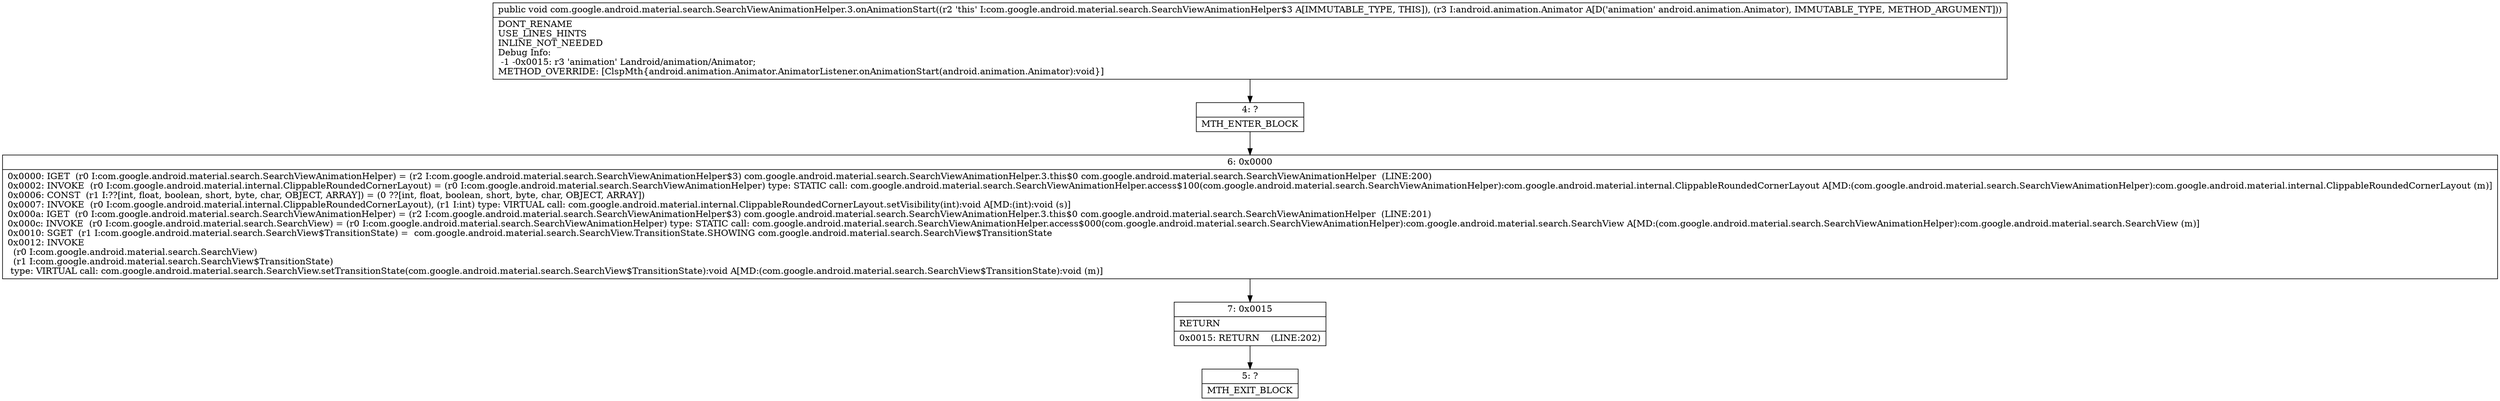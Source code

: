 digraph "CFG forcom.google.android.material.search.SearchViewAnimationHelper.3.onAnimationStart(Landroid\/animation\/Animator;)V" {
Node_4 [shape=record,label="{4\:\ ?|MTH_ENTER_BLOCK\l}"];
Node_6 [shape=record,label="{6\:\ 0x0000|0x0000: IGET  (r0 I:com.google.android.material.search.SearchViewAnimationHelper) = (r2 I:com.google.android.material.search.SearchViewAnimationHelper$3) com.google.android.material.search.SearchViewAnimationHelper.3.this$0 com.google.android.material.search.SearchViewAnimationHelper  (LINE:200)\l0x0002: INVOKE  (r0 I:com.google.android.material.internal.ClippableRoundedCornerLayout) = (r0 I:com.google.android.material.search.SearchViewAnimationHelper) type: STATIC call: com.google.android.material.search.SearchViewAnimationHelper.access$100(com.google.android.material.search.SearchViewAnimationHelper):com.google.android.material.internal.ClippableRoundedCornerLayout A[MD:(com.google.android.material.search.SearchViewAnimationHelper):com.google.android.material.internal.ClippableRoundedCornerLayout (m)]\l0x0006: CONST  (r1 I:??[int, float, boolean, short, byte, char, OBJECT, ARRAY]) = (0 ??[int, float, boolean, short, byte, char, OBJECT, ARRAY]) \l0x0007: INVOKE  (r0 I:com.google.android.material.internal.ClippableRoundedCornerLayout), (r1 I:int) type: VIRTUAL call: com.google.android.material.internal.ClippableRoundedCornerLayout.setVisibility(int):void A[MD:(int):void (s)]\l0x000a: IGET  (r0 I:com.google.android.material.search.SearchViewAnimationHelper) = (r2 I:com.google.android.material.search.SearchViewAnimationHelper$3) com.google.android.material.search.SearchViewAnimationHelper.3.this$0 com.google.android.material.search.SearchViewAnimationHelper  (LINE:201)\l0x000c: INVOKE  (r0 I:com.google.android.material.search.SearchView) = (r0 I:com.google.android.material.search.SearchViewAnimationHelper) type: STATIC call: com.google.android.material.search.SearchViewAnimationHelper.access$000(com.google.android.material.search.SearchViewAnimationHelper):com.google.android.material.search.SearchView A[MD:(com.google.android.material.search.SearchViewAnimationHelper):com.google.android.material.search.SearchView (m)]\l0x0010: SGET  (r1 I:com.google.android.material.search.SearchView$TransitionState) =  com.google.android.material.search.SearchView.TransitionState.SHOWING com.google.android.material.search.SearchView$TransitionState \l0x0012: INVOKE  \l  (r0 I:com.google.android.material.search.SearchView)\l  (r1 I:com.google.android.material.search.SearchView$TransitionState)\l type: VIRTUAL call: com.google.android.material.search.SearchView.setTransitionState(com.google.android.material.search.SearchView$TransitionState):void A[MD:(com.google.android.material.search.SearchView$TransitionState):void (m)]\l}"];
Node_7 [shape=record,label="{7\:\ 0x0015|RETURN\l|0x0015: RETURN    (LINE:202)\l}"];
Node_5 [shape=record,label="{5\:\ ?|MTH_EXIT_BLOCK\l}"];
MethodNode[shape=record,label="{public void com.google.android.material.search.SearchViewAnimationHelper.3.onAnimationStart((r2 'this' I:com.google.android.material.search.SearchViewAnimationHelper$3 A[IMMUTABLE_TYPE, THIS]), (r3 I:android.animation.Animator A[D('animation' android.animation.Animator), IMMUTABLE_TYPE, METHOD_ARGUMENT]))  | DONT_RENAME\lUSE_LINES_HINTS\lINLINE_NOT_NEEDED\lDebug Info:\l  \-1 \-0x0015: r3 'animation' Landroid\/animation\/Animator;\lMETHOD_OVERRIDE: [ClspMth\{android.animation.Animator.AnimatorListener.onAnimationStart(android.animation.Animator):void\}]\l}"];
MethodNode -> Node_4;Node_4 -> Node_6;
Node_6 -> Node_7;
Node_7 -> Node_5;
}

